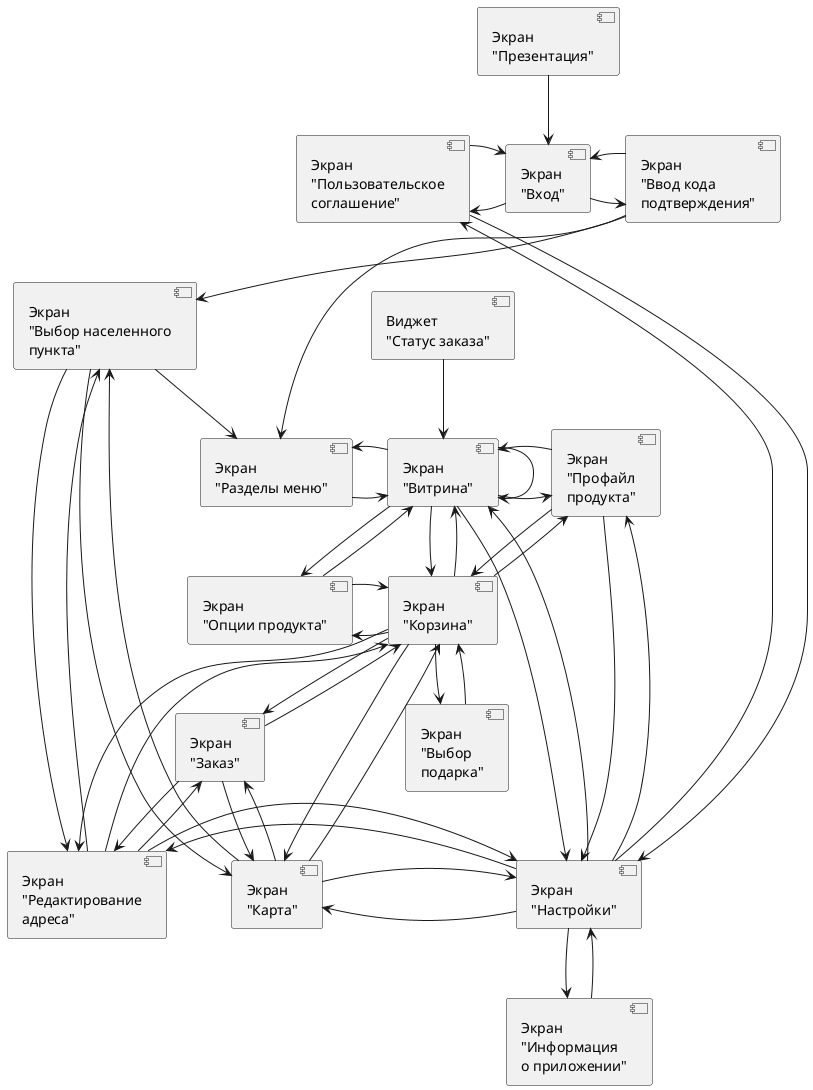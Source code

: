 @startuml
skinparam componentStyle uml2

[Экран\n"Карта"]
[Экран\n"Редактирование\nадреса"]

[Экран\n"Презентация"] -down-> [Экран\n"Вход"]
[Экран\n"Вход"] -> [Экран\n"Ввод кода\nподтверждения"]
[Экран\n"Ввод кода\nподтверждения"] -> [Экран\n"Вход"]
[Экран\n"Ввод кода\nподтверждения"] -down-> [Экран\n"Разделы меню"]
[Экран\n"Ввод кода\nподтверждения"] -down-> [Экран\n"Выбор населенного\nпункта"]
[Экран\n"Выбор населенного\nпункта"] -down-> [Экран\n"Разделы меню"]

[Экран\n"Выбор населенного\nпункта"] -down-> [Экран\n"Редактирование\nадреса"]
[Экран\n"Редактирование\nадреса"] -up-> [Экран\n"Выбор населенного\nпункта"]

[Экран\n"Выбор населенного\nпункта"] -down-> [Экран\n"Карта"]
[Экран\n"Карта"] -up-> [Экран\n"Выбор населенного\nпункта"]

[Экран\n"Разделы меню"] -right-> [Экран\n"Витрина"]
[Экран\n"Витрина"] -left-> [Экран\n"Разделы меню"]
[Экран\n"Витрина"] -down-> [Экран\n"Настройки"]
[Экран\n"Настройки"] -up-> [Экран\n"Витрина"]
[Экран\n"Витрина"] -down-> [Экран\n"Корзина"]
[Экран\n"Корзина"] -up-> [Экран\n"Витрина"]
[Экран\n"Витрина"] -right-> [Экран\n"Профайл\nпродукта"]
[Экран\n"Профайл\nпродукта"] -left-> [Экран\n"Витрина"]
[Виджет\n"Статус заказа"] -down-> [Экран\n"Витрина"]
[Экран\n"Витрина"] -> [Экран\n"Витрина"]

[Экран\n"Корзина"] -left-> [Экран\n"Опции продукта"]
[Экран\n"Опции продукта"] -right-> [Экран\n"Корзина"]
[Экран\n"Витрина"] -down-> [Экран\n"Опции продукта"]
[Экран\n"Опции продукта"] -up-> [Экран\n"Витрина"]

[Экран\n"Профайл\nпродукта"] -down-> [Экран\n"Настройки"]
[Экран\n"Настройки"] -up-> [Экран\n"Профайл\nпродукта"]
[Экран\n"Профайл\nпродукта"] -down-> [Экран\n"Корзина"]
[Экран\n"Корзина"] -up-> [Экран\n"Профайл\nпродукта"]

[Экран\n"Настройки"] -down-> [Экран\n"Информация\nо приложении"]
[Экран\n"Информация\nо приложении"] -up-> [Экран\n"Настройки"]

[Экран\n"Корзина"] -down-> [Экран\n"Заказ"]
[Экран\n"Заказ"] -up-> [Экран\n"Корзина"]
[Экран\n"Корзина"] -down-> [Экран\n"Выбор\nподарка"]
[Экран\n"Выбор\nподарка"] -up-> [Экран\n"Корзина"]

[Экран\n"Корзина"] -down-> [Экран\n"Карта"]
[Экран\n"Карта"] -up-> [Экран\n"Корзина"]
[Экран\n"Корзина"] -down-> [Экран\n"Редактирование\nадреса"]
[Экран\n"Редактирование\nадреса"] -up-> [Экран\n"Корзина"]

[Экран\n"Заказ"] -down-> [Экран\n"Карта"]
[Экран\n"Карта"] -up-> [Экран\n"Заказ"]
[Экран\n"Заказ"] -down-> [Экран\n"Редактирование\nадреса"]
[Экран\n"Редактирование\nадреса"] -up-> [Экран\n"Заказ"]

[Экран\n"Настройки"] -left-> [Экран\n"Карта"]
[Экран\n"Карта"] -right-> [Экран\n"Настройки"]
[Экран\n"Настройки"] -left-> [Экран\n"Редактирование\nадреса"]
[Экран\n"Редактирование\nадреса"] -right-> [Экран\n"Настройки"]

[Экран\n"Вход"] -> [Экран\n"Пользовательское\nсоглашение"]
[Экран\n"Пользовательское\nсоглашение"] -> [Экран\n"Вход"]
[Экран\n"Настройки"] -up-> [Экран\n"Пользовательское\nсоглашение"]
[Экран\n"Пользовательское\nсоглашение"] -down-> [Экран\n"Настройки"]

@enduml